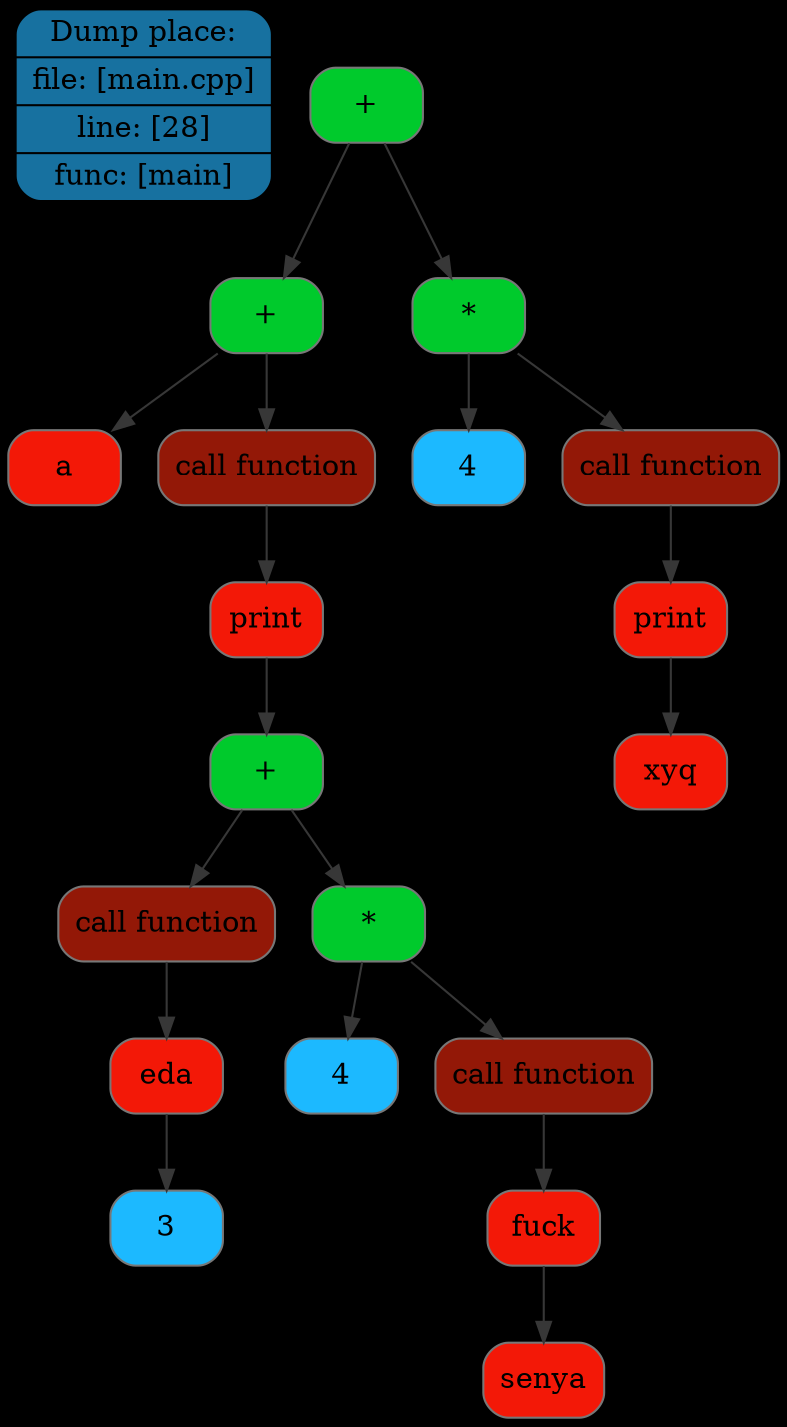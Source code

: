 digraph G{
rankdir=TB
graph [bgcolor="#000000"];
place[shape=Mrecord, style=filled, fillcolor="#1771a0", pos="0,1!",label = " { Dump place: | file: [main.cpp] | line: [28] | func: [main] } "color = "#000000"];
node0x507000000870[shape=Mrecord, style=filled, fillcolor="#00ca2c"label = "\+", color = "#777777"];
node0x5070000005d0[shape=Mrecord, style=filled, fillcolor="#00ca2c"label = "\+", color = "#777777"];
node0x507000000090[shape=Mrecord, style=filled, fillcolor="#f31807"label = "a", color = "#777777"];
node0x507000000560[shape=Mrecord, style=filled, fillcolor="#931807"label = "call function", color = "#777777"];
node0x507000000100[shape=Mrecord, style=filled, fillcolor="#f31807"label = "print", color = "#777777"];
node0x5070000004f0[shape=Mrecord, style=filled, fillcolor="#00ca2c"label = "\+", color = "#777777"];
node0x507000000250[shape=Mrecord, style=filled, fillcolor="#931807"label = "call function", color = "#777777"];
node0x507000000170[shape=Mrecord, style=filled, fillcolor="#f31807"label = "eda", color = "#777777"];
node0x5070000001e0[shape=Mrecord, style=filled, fillcolor="#1cb9ff"label = "3", color = "#777777"];
node0x507000000480[shape=Mrecord, style=filled, fillcolor="#00ca2c"label = "\*", color = "#777777"];
node0x5070000002c0[shape=Mrecord, style=filled, fillcolor="#1cb9ff"label = "4", color = "#777777"];
node0x507000000410[shape=Mrecord, style=filled, fillcolor="#931807"label = "call function", color = "#777777"];
node0x507000000330[shape=Mrecord, style=filled, fillcolor="#f31807"label = "fuck", color = "#777777"];
node0x5070000003a0[shape=Mrecord, style=filled, fillcolor="#f31807"label = "senya", color = "#777777"];
node0x507000000800[shape=Mrecord, style=filled, fillcolor="#00ca2c"label = "\*", color = "#777777"];
node0x507000000640[shape=Mrecord, style=filled, fillcolor="#1cb9ff"label = "4", color = "#777777"];
node0x507000000790[shape=Mrecord, style=filled, fillcolor="#931807"label = "call function", color = "#777777"];
node0x5070000006b0[shape=Mrecord, style=filled, fillcolor="#f31807"label = "print", color = "#777777"];
node0x507000000720[shape=Mrecord, style=filled, fillcolor="#f31807"label = "xyq", color = "#777777"];
edge[color="#373737"];
node0x507000000870->node0x5070000005d0;
node0x5070000005d0->node0x507000000090;
node0x5070000005d0->node0x507000000560;
node0x507000000560->node0x507000000100;
node0x507000000100->node0x5070000004f0;
node0x5070000004f0->node0x507000000250;
node0x507000000250->node0x507000000170;
node0x507000000170->node0x5070000001e0;
node0x5070000004f0->node0x507000000480;
node0x507000000480->node0x5070000002c0;
node0x507000000480->node0x507000000410;
node0x507000000410->node0x507000000330;
node0x507000000330->node0x5070000003a0;
node0x507000000870->node0x507000000800;
node0x507000000800->node0x507000000640;
node0x507000000800->node0x507000000790;
node0x507000000790->node0x5070000006b0;
node0x5070000006b0->node0x507000000720;
}
